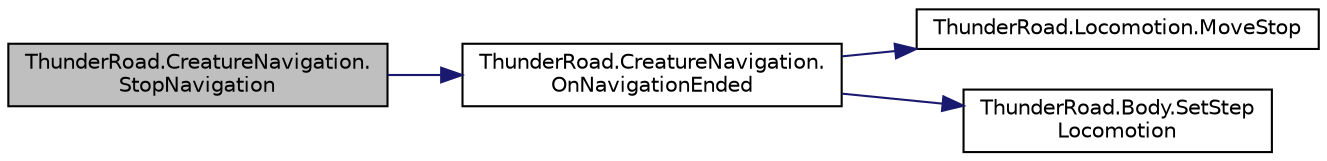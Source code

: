 digraph "ThunderRoad.CreatureNavigation.StopNavigation"
{
 // LATEX_PDF_SIZE
  edge [fontname="Helvetica",fontsize="10",labelfontname="Helvetica",labelfontsize="10"];
  node [fontname="Helvetica",fontsize="10",shape=record];
  rankdir="LR";
  Node1 [label="ThunderRoad.CreatureNavigation.\lStopNavigation",height=0.2,width=0.4,color="black", fillcolor="grey75", style="filled", fontcolor="black",tooltip="Stops the navigation."];
  Node1 -> Node2 [color="midnightblue",fontsize="10",style="solid",fontname="Helvetica"];
  Node2 [label="ThunderRoad.CreatureNavigation.\lOnNavigationEnded",height=0.2,width=0.4,color="black", fillcolor="white", style="filled",URL="$class_thunder_road_1_1_creature_navigation.html#aee708dd8f317096bfbd9d00a71072a64",tooltip="Called when [navigation ended]."];
  Node2 -> Node3 [color="midnightblue",fontsize="10",style="solid",fontname="Helvetica"];
  Node3 [label="ThunderRoad.Locomotion.MoveStop",height=0.2,width=0.4,color="black", fillcolor="white", style="filled",URL="$class_thunder_road_1_1_locomotion.html#a0f7eff462503193dc7cc5e96a70cd5f3",tooltip="Moves the stop."];
  Node2 -> Node4 [color="midnightblue",fontsize="10",style="solid",fontname="Helvetica"];
  Node4 [label="ThunderRoad.Body.SetStep\lLocomotion",height=0.2,width=0.4,color="black", fillcolor="white", style="filled",URL="$class_thunder_road_1_1_body.html#a1e839fc506c9973e8223968aa71558ae",tooltip="Sets the step locomotion."];
}

